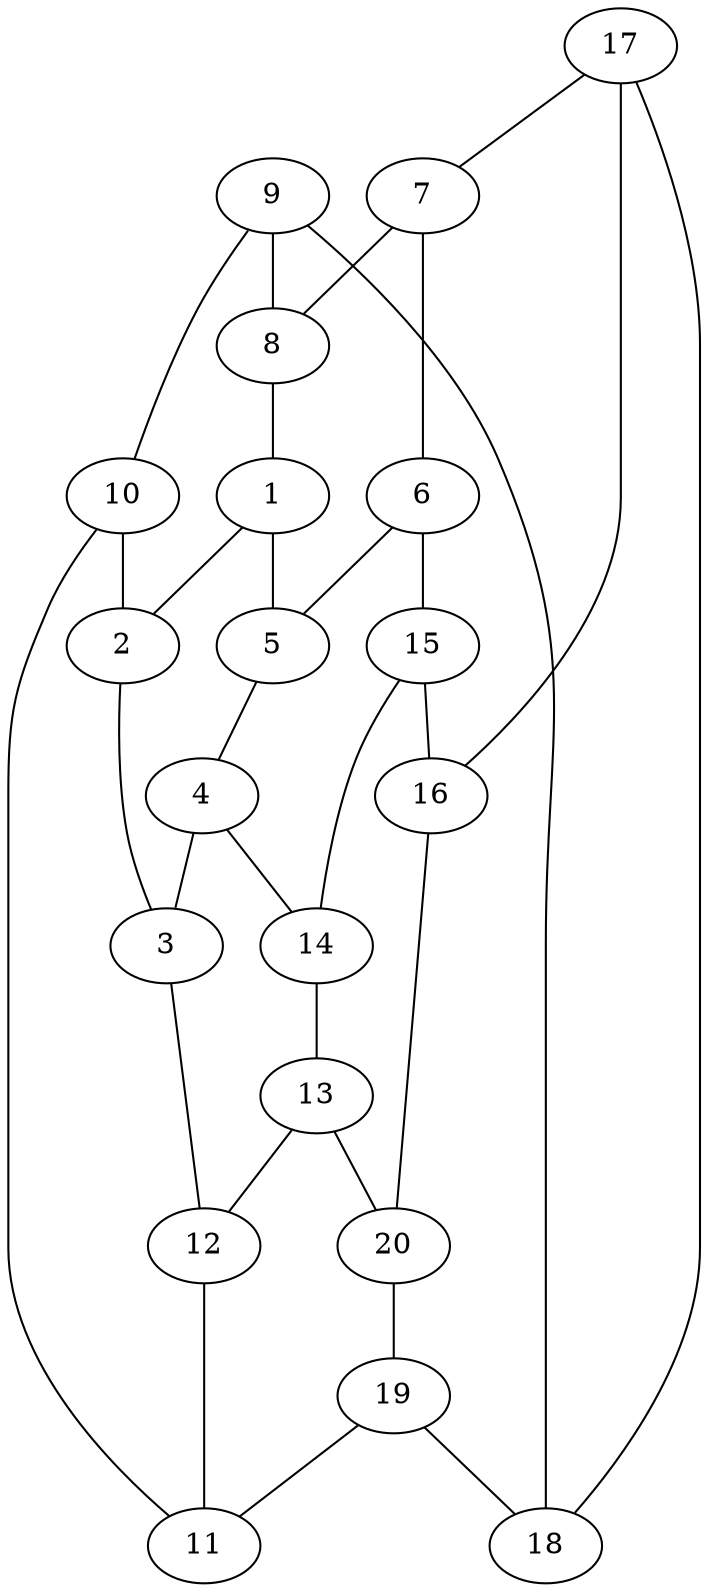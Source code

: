 graph structs
{
    9 -- 10;
    1 -- 2;
    4 -- 3;
    13 -- 12;
    19 -- 11;
    
    16 -- 20;
    15 -- 14;
    6 -- 5;
    7 -- 8;
    17 -- 18;
    2 -- 3 -- 12 -- 11 -- 10 -- 2;
    1 -- 5 -- 4 -- 14 -- 13 -- 20 -- 19 -- 18 -- 9 -- 8 -- 1;
    
    edge [len=9];
    15 -- 16 -- 17 -- 7 -- 6 -- 15;
}